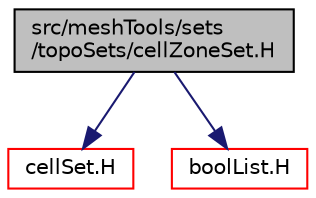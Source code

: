 digraph "src/meshTools/sets/topoSets/cellZoneSet.H"
{
  bgcolor="transparent";
  edge [fontname="Helvetica",fontsize="10",labelfontname="Helvetica",labelfontsize="10"];
  node [fontname="Helvetica",fontsize="10",shape=record];
  Node0 [label="src/meshTools/sets\l/topoSets/cellZoneSet.H",height=0.2,width=0.4,color="black", fillcolor="grey75", style="filled", fontcolor="black"];
  Node0 -> Node1 [color="midnightblue",fontsize="10",style="solid",fontname="Helvetica"];
  Node1 [label="cellSet.H",height=0.2,width=0.4,color="red",URL="$a08810.html"];
  Node0 -> Node136 [color="midnightblue",fontsize="10",style="solid",fontname="Helvetica"];
  Node136 [label="boolList.H",height=0.2,width=0.4,color="red",URL="$a12920.html"];
}
